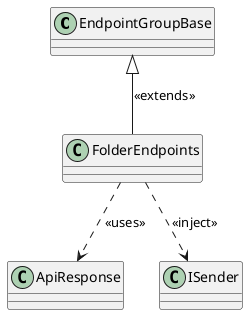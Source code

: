@startuml
EndpointGroupBase <|-- FolderEndpoints : <<extends>>
FolderEndpoints ..> ApiResponse : <<uses>>
FolderEndpoints ..> ISender : <<inject>>
@enduml